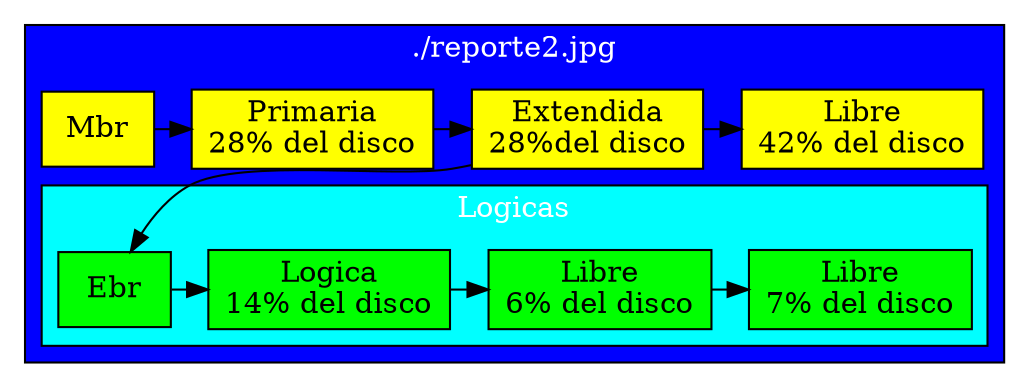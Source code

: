 digraph G {
 subgraph cluster1 {fillcolor="blue" label="./reporte2.jpg" fontcolor="white" style="filled"
node [shape=box fillcolor="yellow" style="filled"]
node0[label="Mbr"];
node1[label="Primaria\n28% del disco"];
node2[label="Extendida\n28%del disco"];
subgraph cluster2 {fillcolor="cyan" label="Logicas"style="filled"
node [shape=box fillcolor="green" style="filled" ]
nodel0[label="Ebr"];
nodel1[label="Logica\n14% del disco"];
nodel2[label="Libre\n6% del disco"];
nodel3[label="Libre\n7% del disco"];
rank=same{nodel0->nodel1->nodel2->nodel3}
};
node3[label="Libre\n42% del disco"];
rank=same{node0->node1->node2->node3}
node2->nodel0
}
}
